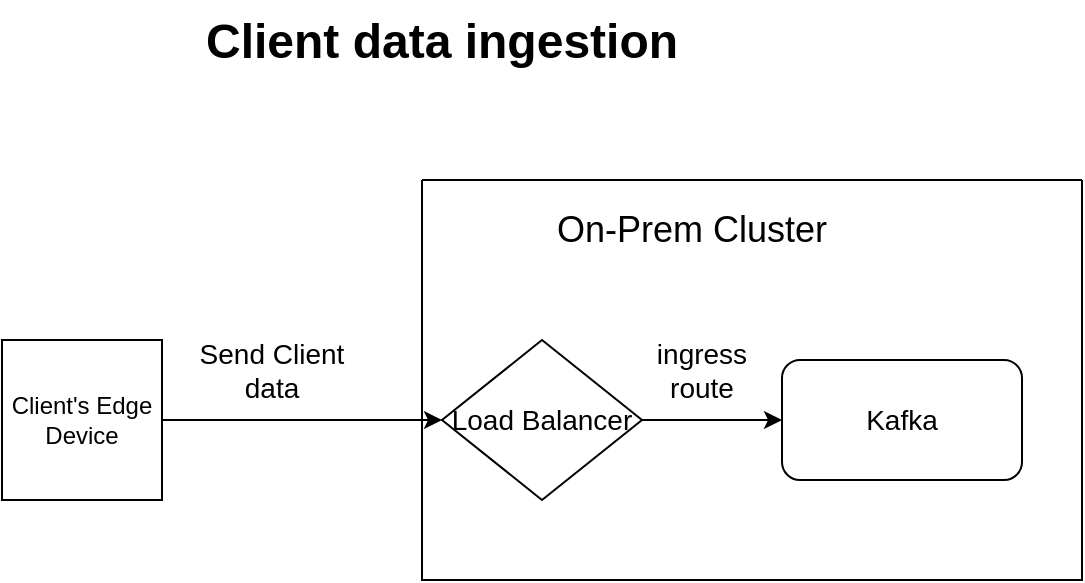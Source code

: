<mxfile version="26.2.15">
  <diagram name="Page-1" id="ANLD8ZM56q-P0OQhXSfz">
    <mxGraphModel dx="786" dy="451" grid="1" gridSize="10" guides="1" tooltips="1" connect="1" arrows="1" fold="1" page="1" pageScale="1" pageWidth="850" pageHeight="1100" math="0" shadow="0">
      <root>
        <mxCell id="0" />
        <mxCell id="1" parent="0" />
        <mxCell id="my6tqli9zn8OR5O7QVZm-6" style="edgeStyle=orthogonalEdgeStyle;rounded=0;orthogonalLoop=1;jettySize=auto;html=1;exitX=1;exitY=0.5;exitDx=0;exitDy=0;" edge="1" parent="1" source="my6tqli9zn8OR5O7QVZm-1" target="my6tqli9zn8OR5O7QVZm-5">
          <mxGeometry relative="1" as="geometry" />
        </mxCell>
        <mxCell id="my6tqli9zn8OR5O7QVZm-1" value="Client&#39;s Edge Device" style="whiteSpace=wrap;html=1;aspect=fixed;" vertex="1" parent="1">
          <mxGeometry x="120" y="230" width="80" height="80" as="geometry" />
        </mxCell>
        <mxCell id="my6tqli9zn8OR5O7QVZm-2" value="" style="swimlane;startSize=0;" vertex="1" parent="1">
          <mxGeometry x="330" y="150" width="330" height="200" as="geometry" />
        </mxCell>
        <mxCell id="my6tqli9zn8OR5O7QVZm-4" value="&lt;font style=&quot;font-size: 18px;&quot;&gt;On-Prem Cluster&lt;/font&gt;" style="text;html=1;align=center;verticalAlign=middle;whiteSpace=wrap;rounded=0;" vertex="1" parent="my6tqli9zn8OR5O7QVZm-2">
          <mxGeometry x="50" y="10" width="170" height="30" as="geometry" />
        </mxCell>
        <mxCell id="my6tqli9zn8OR5O7QVZm-8" style="edgeStyle=orthogonalEdgeStyle;rounded=0;orthogonalLoop=1;jettySize=auto;html=1;exitX=1;exitY=0.5;exitDx=0;exitDy=0;entryX=0;entryY=0.5;entryDx=0;entryDy=0;" edge="1" parent="my6tqli9zn8OR5O7QVZm-2" source="my6tqli9zn8OR5O7QVZm-5" target="my6tqli9zn8OR5O7QVZm-7">
          <mxGeometry relative="1" as="geometry" />
        </mxCell>
        <mxCell id="my6tqli9zn8OR5O7QVZm-5" value="&lt;font style=&quot;font-size: 14px;&quot;&gt;Load Balancer&lt;/font&gt;" style="rhombus;whiteSpace=wrap;html=1;" vertex="1" parent="my6tqli9zn8OR5O7QVZm-2">
          <mxGeometry x="10" y="80" width="100" height="80" as="geometry" />
        </mxCell>
        <mxCell id="my6tqli9zn8OR5O7QVZm-7" value="&lt;font style=&quot;font-size: 14px;&quot;&gt;Kafka&lt;/font&gt;" style="rounded=1;whiteSpace=wrap;html=1;" vertex="1" parent="my6tqli9zn8OR5O7QVZm-2">
          <mxGeometry x="180" y="90" width="120" height="60" as="geometry" />
        </mxCell>
        <mxCell id="my6tqli9zn8OR5O7QVZm-9" value="&lt;font style=&quot;font-size: 14px;&quot;&gt;ingress route&lt;/font&gt;" style="text;html=1;align=center;verticalAlign=middle;whiteSpace=wrap;rounded=0;" vertex="1" parent="my6tqli9zn8OR5O7QVZm-2">
          <mxGeometry x="110" y="80" width="60" height="30" as="geometry" />
        </mxCell>
        <mxCell id="my6tqli9zn8OR5O7QVZm-3" value="&lt;h1 style=&quot;margin-top: 0px;&quot;&gt;Client data ingestion&lt;/h1&gt;" style="text;html=1;whiteSpace=wrap;overflow=hidden;rounded=0;" vertex="1" parent="1">
          <mxGeometry x="220" y="60" width="340" height="40" as="geometry" />
        </mxCell>
        <mxCell id="my6tqli9zn8OR5O7QVZm-10" value="&lt;font style=&quot;font-size: 14px;&quot;&gt;Send Client data&lt;/font&gt;" style="text;html=1;align=center;verticalAlign=middle;whiteSpace=wrap;rounded=0;" vertex="1" parent="1">
          <mxGeometry x="210" y="230" width="90" height="30" as="geometry" />
        </mxCell>
      </root>
    </mxGraphModel>
  </diagram>
</mxfile>

